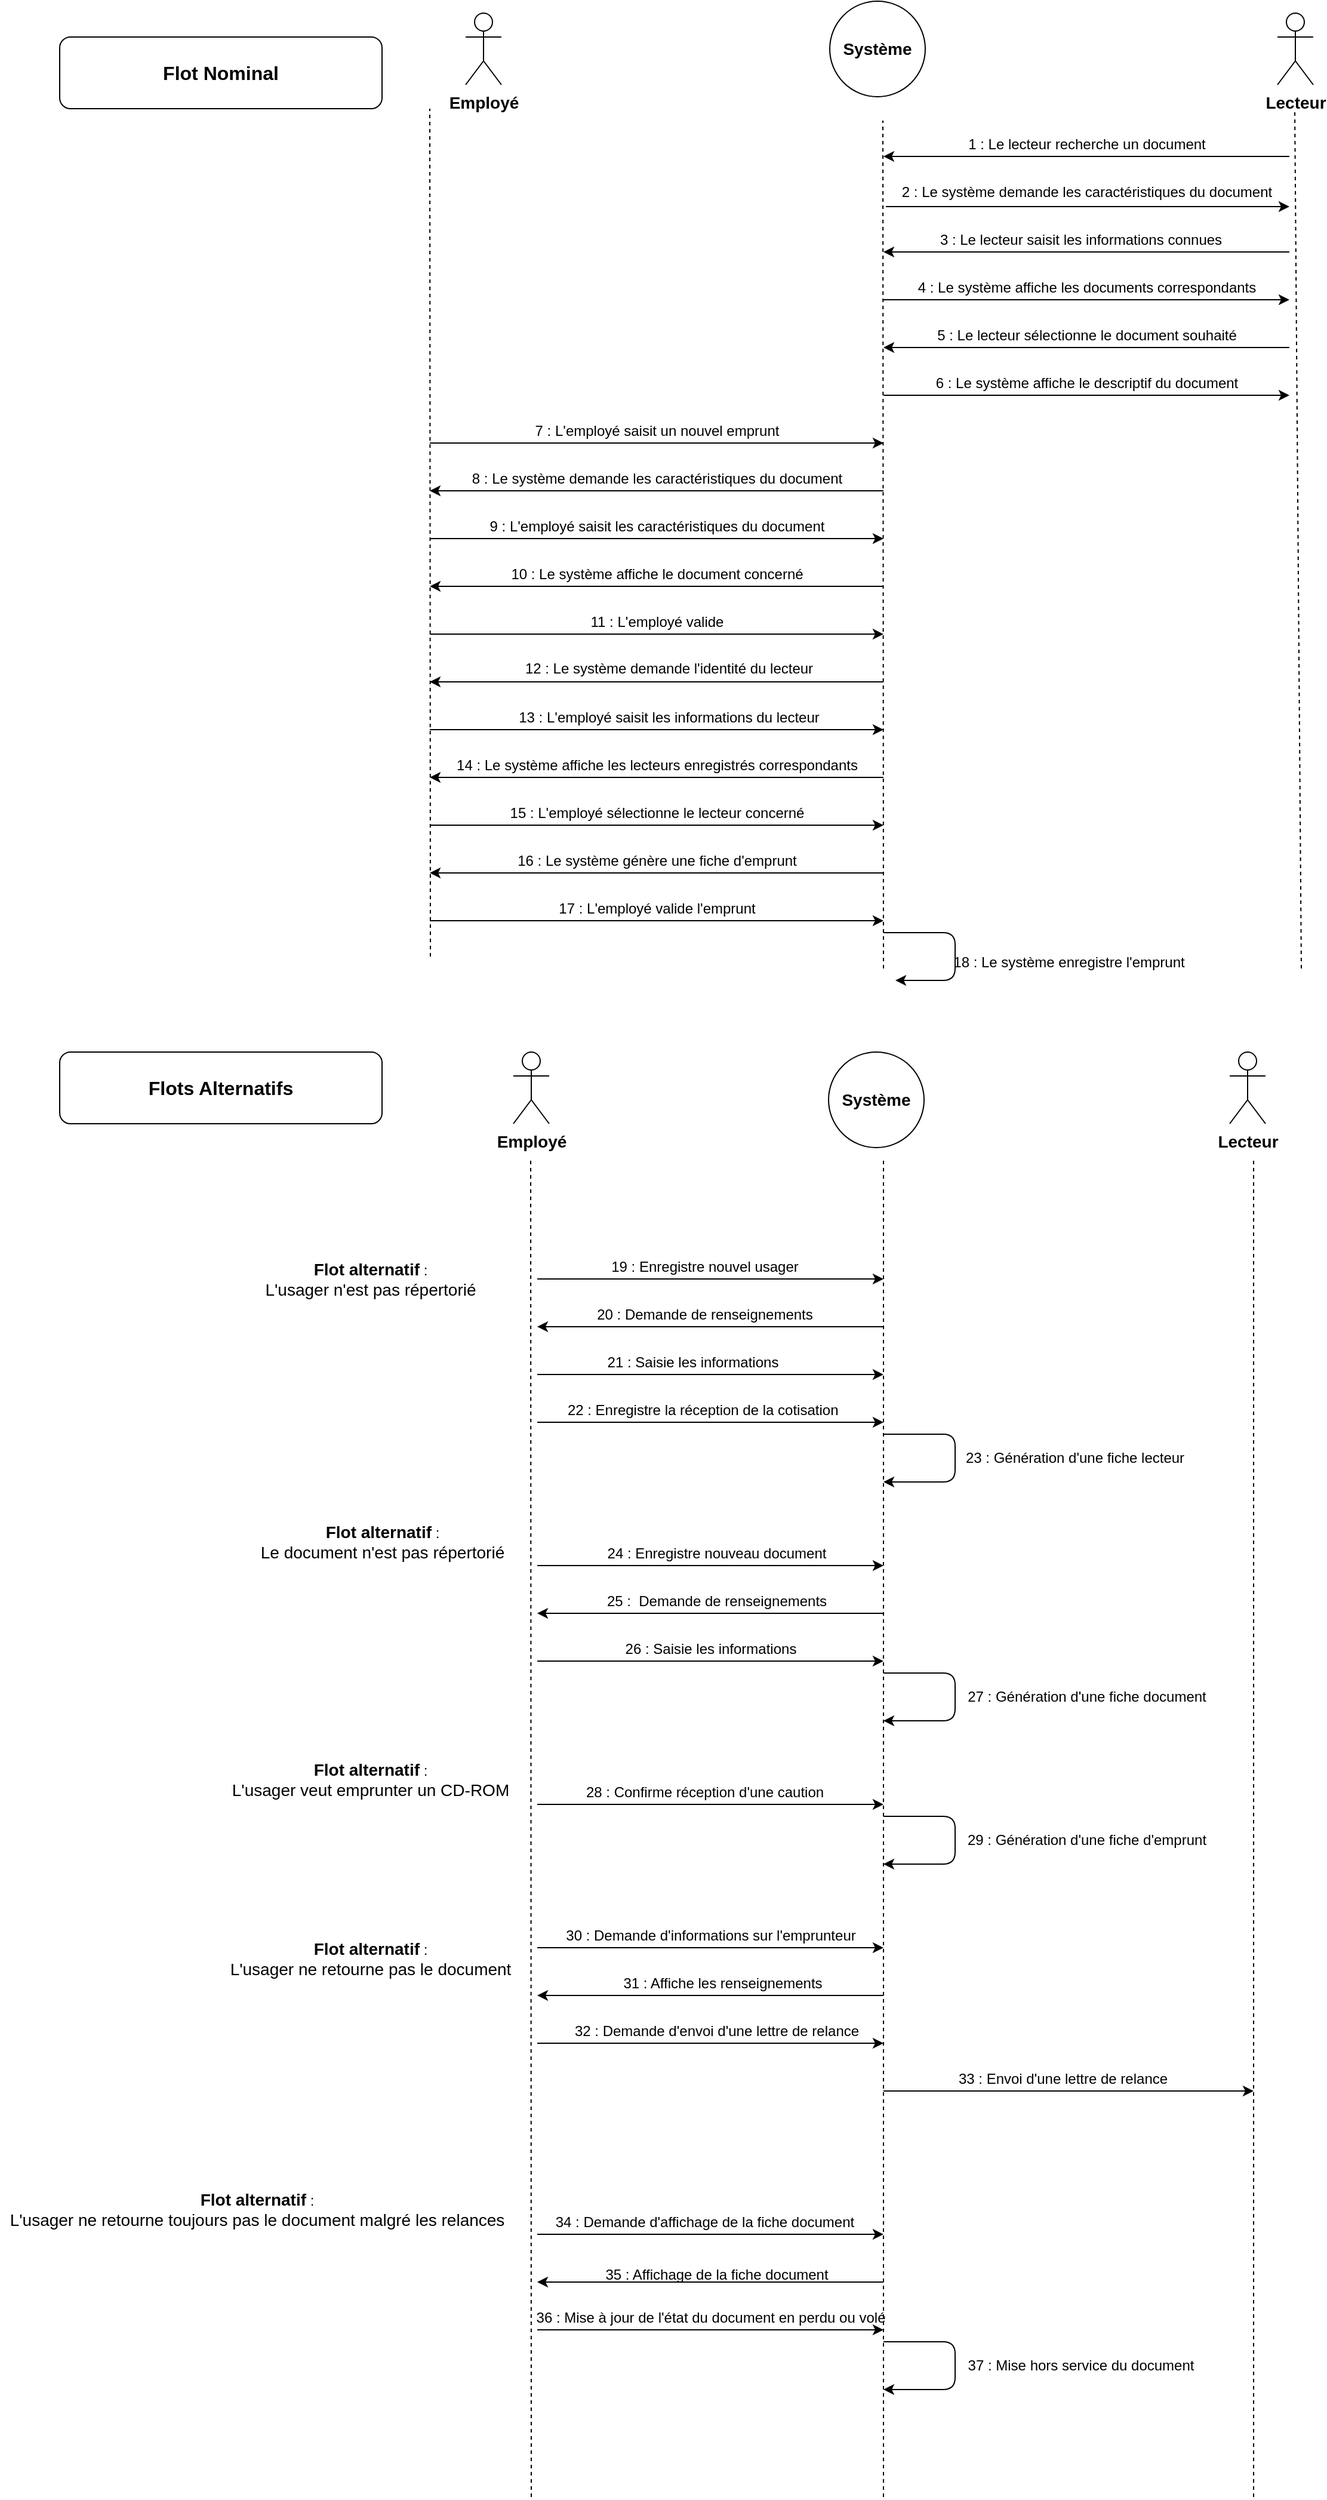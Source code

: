 <mxfile version="13.6.2" type="device"><diagram id="HIXbMMLBxoH1zSvJh3y3" name="Page-1"><mxGraphModel dx="2012" dy="685" grid="1" gridSize="10" guides="1" tooltips="1" connect="1" arrows="1" fold="1" page="1" pageScale="1" pageWidth="827" pageHeight="1169" math="0" shadow="0"><root><mxCell id="0"/><mxCell id="1" parent="0"/><mxCell id="MbnFXCtyj7MtMAaC2h0o-1" value="" style="endArrow=none;dashed=1;html=1;" parent="1" edge="1"><mxGeometry width="50" height="50" relative="1" as="geometry"><mxPoint x="40.5" y="830" as="sourcePoint"/><mxPoint x="40" y="120" as="targetPoint"/></mxGeometry></mxCell><mxCell id="MbnFXCtyj7MtMAaC2h0o-2" value="" style="endArrow=none;dashed=1;html=1;" parent="1" edge="1"><mxGeometry width="50" height="50" relative="1" as="geometry"><mxPoint x="420" y="840" as="sourcePoint"/><mxPoint x="419.5" y="130" as="targetPoint"/></mxGeometry></mxCell><mxCell id="MbnFXCtyj7MtMAaC2h0o-3" value="&lt;font style=&quot;font-size: 14px&quot;&gt;&lt;b&gt;Employé&lt;/b&gt;&lt;/font&gt;" style="shape=umlActor;verticalLabelPosition=bottom;verticalAlign=top;html=1;outlineConnect=0;" parent="1" vertex="1"><mxGeometry x="70" y="40" width="30" height="60" as="geometry"/></mxCell><mxCell id="MbnFXCtyj7MtMAaC2h0o-7" value="" style="endArrow=none;dashed=1;html=1;" parent="1" edge="1"><mxGeometry width="50" height="50" relative="1" as="geometry"><mxPoint x="770" y="840" as="sourcePoint"/><mxPoint x="764.5" y="120" as="targetPoint"/></mxGeometry></mxCell><mxCell id="MbnFXCtyj7MtMAaC2h0o-8" value="&lt;font style=&quot;font-size: 14px&quot;&gt;&lt;b&gt;Lecteur&lt;/b&gt;&lt;/font&gt;" style="shape=umlActor;verticalLabelPosition=bottom;verticalAlign=top;html=1;outlineConnect=0;" parent="1" vertex="1"><mxGeometry x="750" y="40" width="30" height="60" as="geometry"/></mxCell><mxCell id="MbnFXCtyj7MtMAaC2h0o-15" value="" style="endArrow=classic;html=1;" parent="1" edge="1"><mxGeometry width="50" height="50" relative="1" as="geometry"><mxPoint x="760" y="160" as="sourcePoint"/><mxPoint x="420" y="160" as="targetPoint"/></mxGeometry></mxCell><mxCell id="MbnFXCtyj7MtMAaC2h0o-16" value="&lt;font style=&quot;font-size: 12px&quot;&gt;1 : Le lecteur recherche un document&lt;/font&gt;" style="text;html=1;align=center;verticalAlign=middle;resizable=0;points=[];autosize=1;" parent="1" vertex="1"><mxGeometry x="485" y="140" width="210" height="20" as="geometry"/></mxCell><mxCell id="MbnFXCtyj7MtMAaC2h0o-17" value="" style="endArrow=classic;html=1;" parent="1" edge="1" source="MbnFXCtyj7MtMAaC2h0o-18"><mxGeometry width="50" height="50" relative="1" as="geometry"><mxPoint x="420" y="200" as="sourcePoint"/><mxPoint x="720" y="200" as="targetPoint"/></mxGeometry></mxCell><mxCell id="MbnFXCtyj7MtMAaC2h0o-19" value="" style="endArrow=classic;html=1;" parent="1" edge="1"><mxGeometry width="50" height="50" relative="1" as="geometry"><mxPoint x="760" y="240" as="sourcePoint"/><mxPoint x="420" y="240" as="targetPoint"/></mxGeometry></mxCell><mxCell id="MbnFXCtyj7MtMAaC2h0o-20" value="3 : Le lecteur saisit les informations connues" style="text;html=1;align=center;verticalAlign=middle;resizable=0;points=[];autosize=1;" parent="1" vertex="1"><mxGeometry x="460" y="220" width="250" height="20" as="geometry"/></mxCell><mxCell id="MbnFXCtyj7MtMAaC2h0o-21" value="" style="endArrow=classic;html=1;" parent="1" edge="1"><mxGeometry width="50" height="50" relative="1" as="geometry"><mxPoint x="420" y="280" as="sourcePoint"/><mxPoint x="760" y="280" as="targetPoint"/></mxGeometry></mxCell><mxCell id="MbnFXCtyj7MtMAaC2h0o-22" value="4 : Le système affiche les documents correspondants" style="text;html=1;align=center;verticalAlign=middle;resizable=0;points=[];autosize=1;" parent="1" vertex="1"><mxGeometry x="440" y="260" width="300" height="20" as="geometry"/></mxCell><mxCell id="MbnFXCtyj7MtMAaC2h0o-23" value="" style="endArrow=classic;html=1;" parent="1" edge="1"><mxGeometry width="50" height="50" relative="1" as="geometry"><mxPoint x="760" y="320" as="sourcePoint"/><mxPoint x="420" y="320" as="targetPoint"/></mxGeometry></mxCell><mxCell id="MbnFXCtyj7MtMAaC2h0o-24" value="5 : Le lecteur sélectionne le document souhaité" style="text;html=1;align=center;verticalAlign=middle;resizable=0;points=[];autosize=1;" parent="1" vertex="1"><mxGeometry x="455" y="300" width="270" height="20" as="geometry"/></mxCell><mxCell id="MbnFXCtyj7MtMAaC2h0o-26" value="" style="endArrow=classic;html=1;" parent="1" edge="1"><mxGeometry width="50" height="50" relative="1" as="geometry"><mxPoint x="420" y="360" as="sourcePoint"/><mxPoint x="760" y="360" as="targetPoint"/></mxGeometry></mxCell><mxCell id="MbnFXCtyj7MtMAaC2h0o-27" value="6 : Le système affiche le descriptif du document" style="text;html=1;align=center;verticalAlign=middle;resizable=0;points=[];autosize=1;" parent="1" vertex="1"><mxGeometry x="455" y="340" width="270" height="20" as="geometry"/></mxCell><mxCell id="MbnFXCtyj7MtMAaC2h0o-28" value="" style="endArrow=classic;html=1;" parent="1" edge="1"><mxGeometry width="50" height="50" relative="1" as="geometry"><mxPoint x="40" y="400" as="sourcePoint"/><mxPoint x="420" y="400" as="targetPoint"/></mxGeometry></mxCell><mxCell id="MbnFXCtyj7MtMAaC2h0o-30" value="7 : L'employé saisit un nouvel emprunt" style="text;html=1;align=center;verticalAlign=middle;resizable=0;points=[];autosize=1;" parent="1" vertex="1"><mxGeometry x="120" y="380" width="220" height="20" as="geometry"/></mxCell><mxCell id="MbnFXCtyj7MtMAaC2h0o-31" value="" style="endArrow=classic;html=1;" parent="1" edge="1"><mxGeometry width="50" height="50" relative="1" as="geometry"><mxPoint x="420" y="440" as="sourcePoint"/><mxPoint x="40" y="440" as="targetPoint"/></mxGeometry></mxCell><mxCell id="MbnFXCtyj7MtMAaC2h0o-32" value="8 : Le système demande les caractéristiques du document" style="text;html=1;align=center;verticalAlign=middle;resizable=0;points=[];autosize=1;" parent="1" vertex="1"><mxGeometry x="65" y="420" width="330" height="20" as="geometry"/></mxCell><mxCell id="MbnFXCtyj7MtMAaC2h0o-33" value="" style="endArrow=classic;html=1;" parent="1" edge="1"><mxGeometry width="50" height="50" relative="1" as="geometry"><mxPoint x="40" y="480" as="sourcePoint"/><mxPoint x="420" y="480" as="targetPoint"/></mxGeometry></mxCell><mxCell id="MbnFXCtyj7MtMAaC2h0o-34" value="9 : L'employé saisit les caractéristiques du document" style="text;html=1;align=center;verticalAlign=middle;resizable=0;points=[];autosize=1;" parent="1" vertex="1"><mxGeometry x="80" y="460" width="300" height="20" as="geometry"/></mxCell><mxCell id="MbnFXCtyj7MtMAaC2h0o-35" value="" style="endArrow=classic;html=1;" parent="1" edge="1"><mxGeometry width="50" height="50" relative="1" as="geometry"><mxPoint x="420" y="520" as="sourcePoint"/><mxPoint x="40" y="520" as="targetPoint"/></mxGeometry></mxCell><mxCell id="MbnFXCtyj7MtMAaC2h0o-36" value="10 : Le système affiche le document concerné" style="text;html=1;align=center;verticalAlign=middle;resizable=0;points=[];autosize=1;" parent="1" vertex="1"><mxGeometry x="100" y="500" width="260" height="20" as="geometry"/></mxCell><mxCell id="MbnFXCtyj7MtMAaC2h0o-38" value="" style="endArrow=classic;html=1;" parent="1" edge="1"><mxGeometry width="50" height="50" relative="1" as="geometry"><mxPoint x="40" y="560" as="sourcePoint"/><mxPoint x="420" y="560" as="targetPoint"/></mxGeometry></mxCell><mxCell id="MbnFXCtyj7MtMAaC2h0o-39" value="11 : L'employé valide" style="text;html=1;align=center;verticalAlign=middle;resizable=0;points=[];autosize=1;" parent="1" vertex="1"><mxGeometry x="165" y="540" width="130" height="20" as="geometry"/></mxCell><mxCell id="MbnFXCtyj7MtMAaC2h0o-40" value="" style="endArrow=classic;html=1;" parent="1" edge="1"><mxGeometry width="50" height="50" relative="1" as="geometry"><mxPoint x="420" y="600" as="sourcePoint"/><mxPoint x="40" y="600" as="targetPoint"/></mxGeometry></mxCell><mxCell id="MbnFXCtyj7MtMAaC2h0o-41" value="12 : Le système demande l'identité du lecteur" style="text;html=1;align=center;verticalAlign=middle;resizable=0;points=[];autosize=1;" parent="1" vertex="1"><mxGeometry x="110" y="579" width="260" height="20" as="geometry"/></mxCell><mxCell id="MbnFXCtyj7MtMAaC2h0o-42" value="" style="endArrow=classic;html=1;" parent="1" edge="1"><mxGeometry width="50" height="50" relative="1" as="geometry"><mxPoint x="40" y="640" as="sourcePoint"/><mxPoint x="420" y="640" as="targetPoint"/></mxGeometry></mxCell><mxCell id="MbnFXCtyj7MtMAaC2h0o-43" value="13 : L'employé saisit les informations du lecteur" style="text;html=1;align=center;verticalAlign=middle;resizable=0;points=[];autosize=1;" parent="1" vertex="1"><mxGeometry x="105" y="620" width="270" height="20" as="geometry"/></mxCell><mxCell id="MbnFXCtyj7MtMAaC2h0o-44" value="" style="endArrow=classic;html=1;" parent="1" edge="1"><mxGeometry width="50" height="50" relative="1" as="geometry"><mxPoint x="420" y="680" as="sourcePoint"/><mxPoint x="40" y="680" as="targetPoint"/></mxGeometry></mxCell><mxCell id="MbnFXCtyj7MtMAaC2h0o-45" value="14 : Le système affiche les lecteurs enregistrés correspondants" style="text;html=1;align=center;verticalAlign=middle;resizable=0;points=[];autosize=1;" parent="1" vertex="1"><mxGeometry x="55" y="660" width="350" height="20" as="geometry"/></mxCell><mxCell id="MbnFXCtyj7MtMAaC2h0o-46" value="" style="endArrow=classic;html=1;" parent="1" edge="1"><mxGeometry width="50" height="50" relative="1" as="geometry"><mxPoint x="40" y="720" as="sourcePoint"/><mxPoint x="420" y="720" as="targetPoint"/></mxGeometry></mxCell><mxCell id="MbnFXCtyj7MtMAaC2h0o-49" value="15 : L'employé sélectionne le lecteur concerné" style="text;html=1;align=center;verticalAlign=middle;resizable=0;points=[];autosize=1;" parent="1" vertex="1"><mxGeometry x="100" y="700" width="260" height="20" as="geometry"/></mxCell><mxCell id="MbnFXCtyj7MtMAaC2h0o-50" value="" style="endArrow=classic;html=1;" parent="1" edge="1"><mxGeometry width="50" height="50" relative="1" as="geometry"><mxPoint x="420" y="760" as="sourcePoint"/><mxPoint x="40" y="760" as="targetPoint"/></mxGeometry></mxCell><mxCell id="MbnFXCtyj7MtMAaC2h0o-51" value="16 : Le système génère une fiche d'emprunt" style="text;html=1;align=center;verticalAlign=middle;resizable=0;points=[];autosize=1;" parent="1" vertex="1"><mxGeometry x="105" y="740" width="250" height="20" as="geometry"/></mxCell><mxCell id="MbnFXCtyj7MtMAaC2h0o-52" value="" style="endArrow=classic;html=1;" parent="1" edge="1"><mxGeometry width="50" height="50" relative="1" as="geometry"><mxPoint x="420" y="810" as="sourcePoint"/><mxPoint x="430" y="850" as="targetPoint"/><Array as="points"><mxPoint x="480" y="810"/><mxPoint x="480" y="850"/></Array></mxGeometry></mxCell><mxCell id="MbnFXCtyj7MtMAaC2h0o-53" value="18 : Le système enregistre l'emprunt&lt;br&gt;" style="text;html=1;align=center;verticalAlign=middle;resizable=0;points=[];autosize=1;" parent="1" vertex="1"><mxGeometry x="470" y="825" width="210" height="20" as="geometry"/></mxCell><mxCell id="MbnFXCtyj7MtMAaC2h0o-54" value="&lt;font style=&quot;font-size: 16px&quot;&gt;&lt;b&gt;Flot Nominal&lt;/b&gt;&lt;/font&gt;" style="rounded=1;whiteSpace=wrap;html=1;" parent="1" vertex="1"><mxGeometry x="-270" y="60" width="270" height="60" as="geometry"/></mxCell><mxCell id="MbnFXCtyj7MtMAaC2h0o-56" value="" style="endArrow=classic;html=1;" parent="1" edge="1"><mxGeometry width="50" height="50" relative="1" as="geometry"><mxPoint x="40" y="800" as="sourcePoint"/><mxPoint x="420" y="800" as="targetPoint"/></mxGeometry></mxCell><mxCell id="MbnFXCtyj7MtMAaC2h0o-57" value="17 : L'employé valide l'emprunt" style="text;html=1;align=center;verticalAlign=middle;resizable=0;points=[];autosize=1;" parent="1" vertex="1"><mxGeometry x="140" y="780" width="180" height="20" as="geometry"/></mxCell><mxCell id="MbnFXCtyj7MtMAaC2h0o-58" value="&lt;font style=&quot;font-size: 14px&quot;&gt;&lt;b&gt;Flot alternatif&lt;/b&gt;&lt;/font&gt; :&lt;br&gt;&lt;font style=&quot;font-size: 14px&quot;&gt;L'usager n'est pas répertorié&lt;/font&gt;" style="text;html=1;align=center;verticalAlign=middle;resizable=0;points=[];autosize=1;" parent="1" vertex="1"><mxGeometry x="-105" y="1080" width="190" height="40" as="geometry"/></mxCell><mxCell id="MbnFXCtyj7MtMAaC2h0o-59" value="" style="endArrow=classic;html=1;" parent="1" edge="1"><mxGeometry width="50" height="50" relative="1" as="geometry"><mxPoint x="130" y="1100" as="sourcePoint"/><mxPoint x="420" y="1100" as="targetPoint"/></mxGeometry></mxCell><mxCell id="MbnFXCtyj7MtMAaC2h0o-60" value="19 : Enregistre nouvel usager" style="text;html=1;align=center;verticalAlign=middle;resizable=0;points=[];autosize=1;" parent="1" vertex="1"><mxGeometry x="185" y="1080" width="170" height="20" as="geometry"/></mxCell><mxCell id="MbnFXCtyj7MtMAaC2h0o-61" value="" style="endArrow=classic;html=1;" parent="1" edge="1"><mxGeometry width="50" height="50" relative="1" as="geometry"><mxPoint x="420" y="1140" as="sourcePoint"/><mxPoint x="130" y="1140" as="targetPoint"/></mxGeometry></mxCell><mxCell id="MbnFXCtyj7MtMAaC2h0o-62" value="20 : Demande de renseignements" style="text;html=1;align=center;verticalAlign=middle;resizable=0;points=[];autosize=1;" parent="1" vertex="1"><mxGeometry x="170" y="1120" width="200" height="20" as="geometry"/></mxCell><mxCell id="MbnFXCtyj7MtMAaC2h0o-63" value="" style="endArrow=classic;html=1;" parent="1" edge="1"><mxGeometry width="50" height="50" relative="1" as="geometry"><mxPoint x="130" y="1180" as="sourcePoint"/><mxPoint x="420" y="1180" as="targetPoint"/></mxGeometry></mxCell><mxCell id="MbnFXCtyj7MtMAaC2h0o-64" value="21 : Saisie les informations" style="text;html=1;align=center;verticalAlign=middle;resizable=0;points=[];autosize=1;" parent="1" vertex="1"><mxGeometry x="180" y="1160" width="160" height="20" as="geometry"/></mxCell><mxCell id="MbnFXCtyj7MtMAaC2h0o-65" value="" style="endArrow=classic;html=1;" parent="1" edge="1"><mxGeometry width="50" height="50" relative="1" as="geometry"><mxPoint x="420" y="1230" as="sourcePoint"/><mxPoint x="420" y="1270" as="targetPoint"/><Array as="points"><mxPoint x="480" y="1230"/><mxPoint x="480" y="1270"/></Array></mxGeometry></mxCell><mxCell id="MbnFXCtyj7MtMAaC2h0o-66" value="23 : Génération d'une fiche lecteur" style="text;html=1;align=center;verticalAlign=middle;resizable=0;points=[];autosize=1;" parent="1" vertex="1"><mxGeometry x="480" y="1240" width="200" height="20" as="geometry"/></mxCell><mxCell id="MbnFXCtyj7MtMAaC2h0o-67" value="" style="endArrow=classic;html=1;" parent="1" edge="1"><mxGeometry width="50" height="50" relative="1" as="geometry"><mxPoint x="130" y="1220" as="sourcePoint"/><mxPoint x="420" y="1220" as="targetPoint"/></mxGeometry></mxCell><mxCell id="MbnFXCtyj7MtMAaC2h0o-68" value="22 : Enregistre la réception de la cotisation&amp;nbsp;" style="text;html=1;align=center;verticalAlign=middle;resizable=0;points=[];autosize=1;" parent="1" vertex="1"><mxGeometry x="145" y="1200" width="250" height="20" as="geometry"/></mxCell><mxCell id="MbnFXCtyj7MtMAaC2h0o-70" value="&lt;font style=&quot;font-size: 14px&quot;&gt;&lt;b&gt;Flot alternatif&lt;/b&gt;&lt;/font&gt; :&lt;br&gt;&lt;font style=&quot;font-size: 14px&quot;&gt;Le document n'est pas répertorié&lt;/font&gt;" style="text;html=1;align=center;verticalAlign=middle;resizable=0;points=[];autosize=1;" parent="1" vertex="1"><mxGeometry x="-110" y="1300" width="220" height="40" as="geometry"/></mxCell><mxCell id="MbnFXCtyj7MtMAaC2h0o-71" value="" style="endArrow=classic;html=1;" parent="1" edge="1"><mxGeometry width="50" height="50" relative="1" as="geometry"><mxPoint x="130" y="1340" as="sourcePoint"/><mxPoint x="420" y="1340" as="targetPoint"/></mxGeometry></mxCell><mxCell id="MbnFXCtyj7MtMAaC2h0o-72" value="24 : Enregistre nouveau document" style="text;html=1;align=center;verticalAlign=middle;resizable=0;points=[];autosize=1;" parent="1" vertex="1"><mxGeometry x="180" y="1320" width="200" height="20" as="geometry"/></mxCell><mxCell id="MbnFXCtyj7MtMAaC2h0o-73" value="" style="endArrow=classic;html=1;" parent="1" edge="1"><mxGeometry width="50" height="50" relative="1" as="geometry"><mxPoint x="420" y="1380" as="sourcePoint"/><mxPoint x="130" y="1380" as="targetPoint"/></mxGeometry></mxCell><mxCell id="MbnFXCtyj7MtMAaC2h0o-74" value="25 :&amp;nbsp; Demande de renseignements" style="text;html=1;align=center;verticalAlign=middle;resizable=0;points=[];autosize=1;" parent="1" vertex="1"><mxGeometry x="180" y="1360" width="200" height="20" as="geometry"/></mxCell><mxCell id="MbnFXCtyj7MtMAaC2h0o-75" value="" style="endArrow=classic;html=1;" parent="1" edge="1"><mxGeometry width="50" height="50" relative="1" as="geometry"><mxPoint x="130" y="1420" as="sourcePoint"/><mxPoint x="420" y="1420" as="targetPoint"/></mxGeometry></mxCell><mxCell id="MbnFXCtyj7MtMAaC2h0o-76" value="26 : Saisie les informations" style="text;html=1;align=center;verticalAlign=middle;resizable=0;points=[];autosize=1;" parent="1" vertex="1"><mxGeometry x="195" y="1400" width="160" height="20" as="geometry"/></mxCell><mxCell id="MbnFXCtyj7MtMAaC2h0o-77" value="" style="endArrow=classic;html=1;" parent="1" edge="1"><mxGeometry width="50" height="50" relative="1" as="geometry"><mxPoint x="420" y="1430" as="sourcePoint"/><mxPoint x="420" y="1470" as="targetPoint"/><Array as="points"><mxPoint x="480" y="1430"/><mxPoint x="480" y="1470"/></Array></mxGeometry></mxCell><mxCell id="MbnFXCtyj7MtMAaC2h0o-78" value="27 : Génération d'une fiche document" style="text;html=1;align=center;verticalAlign=middle;resizable=0;points=[];autosize=1;" parent="1" vertex="1"><mxGeometry x="480" y="1440" width="220" height="20" as="geometry"/></mxCell><mxCell id="MbnFXCtyj7MtMAaC2h0o-79" value="&lt;font style=&quot;font-size: 14px&quot;&gt;&lt;b&gt;Flot alternatif&lt;/b&gt;&lt;/font&gt; :&lt;br&gt;&lt;font style=&quot;font-size: 14px&quot;&gt;L'usager veut emprunter un CD-ROM&lt;/font&gt;" style="text;html=1;align=center;verticalAlign=middle;resizable=0;points=[];autosize=1;" parent="1" vertex="1"><mxGeometry x="-135" y="1499" width="250" height="40" as="geometry"/></mxCell><mxCell id="MbnFXCtyj7MtMAaC2h0o-80" value="" style="endArrow=classic;html=1;" parent="1" edge="1"><mxGeometry width="50" height="50" relative="1" as="geometry"><mxPoint x="130" y="1540" as="sourcePoint"/><mxPoint x="420" y="1540" as="targetPoint"/></mxGeometry></mxCell><mxCell id="MbnFXCtyj7MtMAaC2h0o-81" value="28 : Confirme réception d'une caution" style="text;html=1;align=center;verticalAlign=middle;resizable=0;points=[];autosize=1;" parent="1" vertex="1"><mxGeometry x="165" y="1520" width="210" height="20" as="geometry"/></mxCell><mxCell id="MbnFXCtyj7MtMAaC2h0o-82" value="" style="endArrow=classic;html=1;" parent="1" edge="1"><mxGeometry width="50" height="50" relative="1" as="geometry"><mxPoint x="420" y="1550" as="sourcePoint"/><mxPoint x="420" y="1590" as="targetPoint"/><Array as="points"><mxPoint x="480" y="1550"/><mxPoint x="480" y="1590"/></Array></mxGeometry></mxCell><mxCell id="MbnFXCtyj7MtMAaC2h0o-83" value="29 : Génération d'une fiche d'emprunt" style="text;html=1;align=center;verticalAlign=middle;resizable=0;points=[];autosize=1;" parent="1" vertex="1"><mxGeometry x="480" y="1560" width="220" height="20" as="geometry"/></mxCell><mxCell id="MbnFXCtyj7MtMAaC2h0o-84" value="&lt;font style=&quot;font-size: 14px&quot;&gt;&lt;b&gt;Flot alternatif&lt;/b&gt;&lt;/font&gt; :&lt;br&gt;&lt;font style=&quot;font-size: 14px&quot;&gt;L'usager ne retourne pas le document&lt;/font&gt;" style="text;html=1;align=center;verticalAlign=middle;resizable=0;points=[];autosize=1;" parent="1" vertex="1"><mxGeometry x="-135" y="1649" width="250" height="40" as="geometry"/></mxCell><mxCell id="MbnFXCtyj7MtMAaC2h0o-85" value="" style="endArrow=classic;html=1;" parent="1" edge="1"><mxGeometry width="50" height="50" relative="1" as="geometry"><mxPoint x="130" y="1660" as="sourcePoint"/><mxPoint x="420" y="1660" as="targetPoint"/></mxGeometry></mxCell><mxCell id="MbnFXCtyj7MtMAaC2h0o-86" value="30 : Demande d'informations sur l'emprunteur" style="text;html=1;align=center;verticalAlign=middle;resizable=0;points=[];autosize=1;" parent="1" vertex="1"><mxGeometry x="145" y="1640" width="260" height="20" as="geometry"/></mxCell><mxCell id="MbnFXCtyj7MtMAaC2h0o-87" value="" style="endArrow=classic;html=1;" parent="1" edge="1"><mxGeometry width="50" height="50" relative="1" as="geometry"><mxPoint x="420" y="1700" as="sourcePoint"/><mxPoint x="130" y="1700" as="targetPoint"/></mxGeometry></mxCell><mxCell id="MbnFXCtyj7MtMAaC2h0o-88" value="31 : Affiche les renseignements" style="text;html=1;align=center;verticalAlign=middle;resizable=0;points=[];autosize=1;" parent="1" vertex="1"><mxGeometry x="195" y="1680" width="180" height="20" as="geometry"/></mxCell><mxCell id="MbnFXCtyj7MtMAaC2h0o-89" value="" style="endArrow=classic;html=1;" parent="1" edge="1"><mxGeometry width="50" height="50" relative="1" as="geometry"><mxPoint x="130" y="1740" as="sourcePoint"/><mxPoint x="420" y="1740" as="targetPoint"/></mxGeometry></mxCell><mxCell id="MbnFXCtyj7MtMAaC2h0o-90" value="32 : Demande d'envoi d'une lettre de relance" style="text;html=1;align=center;verticalAlign=middle;resizable=0;points=[];autosize=1;" parent="1" vertex="1"><mxGeometry x="155" y="1720" width="250" height="20" as="geometry"/></mxCell><mxCell id="MbnFXCtyj7MtMAaC2h0o-91" value="" style="endArrow=classic;html=1;" parent="1" edge="1"><mxGeometry width="50" height="50" relative="1" as="geometry"><mxPoint x="420" y="1780" as="sourcePoint"/><mxPoint x="730" y="1780" as="targetPoint"/></mxGeometry></mxCell><mxCell id="MbnFXCtyj7MtMAaC2h0o-92" value="33 : Envoi d'une lettre de relance" style="text;html=1;align=center;verticalAlign=middle;resizable=0;points=[];autosize=1;" parent="1" vertex="1"><mxGeometry x="475" y="1760" width="190" height="20" as="geometry"/></mxCell><mxCell id="MbnFXCtyj7MtMAaC2h0o-93" value="&lt;font style=&quot;font-size: 14px&quot;&gt;&lt;b&gt;Flot alternatif&lt;/b&gt;&lt;/font&gt; :&lt;br&gt;&lt;font style=&quot;font-size: 14px&quot;&gt;L'usager ne retourne toujours pas le document malgré les relances&lt;/font&gt;" style="text;html=1;align=center;verticalAlign=middle;resizable=0;points=[];autosize=1;" parent="1" vertex="1"><mxGeometry x="-320" y="1859" width="430" height="40" as="geometry"/></mxCell><mxCell id="MbnFXCtyj7MtMAaC2h0o-95" value="" style="endArrow=classic;html=1;" parent="1" edge="1"><mxGeometry width="50" height="50" relative="1" as="geometry"><mxPoint x="130" y="1900" as="sourcePoint"/><mxPoint x="420" y="1900" as="targetPoint"/></mxGeometry></mxCell><mxCell id="MbnFXCtyj7MtMAaC2h0o-96" value="34 : Demande d'affichage de la fiche document" style="text;html=1;align=center;verticalAlign=middle;resizable=0;points=[];autosize=1;" parent="1" vertex="1"><mxGeometry x="135" y="1880" width="270" height="20" as="geometry"/></mxCell><mxCell id="MbnFXCtyj7MtMAaC2h0o-97" value="" style="endArrow=classic;html=1;" parent="1" edge="1"><mxGeometry width="50" height="50" relative="1" as="geometry"><mxPoint x="420" y="1940" as="sourcePoint"/><mxPoint x="130" y="1940" as="targetPoint"/></mxGeometry></mxCell><mxCell id="MbnFXCtyj7MtMAaC2h0o-98" value="35 : Affichage de la fiche document" style="text;html=1;align=center;verticalAlign=middle;resizable=0;points=[];autosize=1;" parent="1" vertex="1"><mxGeometry x="180" y="1924" width="200" height="20" as="geometry"/></mxCell><mxCell id="MbnFXCtyj7MtMAaC2h0o-99" value="" style="endArrow=classic;html=1;" parent="1" edge="1"><mxGeometry width="50" height="50" relative="1" as="geometry"><mxPoint x="130" y="1980" as="sourcePoint"/><mxPoint x="420" y="1980" as="targetPoint"/></mxGeometry></mxCell><mxCell id="MbnFXCtyj7MtMAaC2h0o-100" value="36 : Mise à jour de l'état du document en perdu ou volé" style="text;html=1;align=center;verticalAlign=middle;resizable=0;points=[];autosize=1;" parent="1" vertex="1"><mxGeometry x="120" y="1960" width="310" height="20" as="geometry"/></mxCell><mxCell id="MbnFXCtyj7MtMAaC2h0o-101" value="" style="endArrow=classic;html=1;" parent="1" edge="1"><mxGeometry width="50" height="50" relative="1" as="geometry"><mxPoint x="420" y="1990" as="sourcePoint"/><mxPoint x="420" y="2030" as="targetPoint"/><Array as="points"><mxPoint x="480" y="1990"/><mxPoint x="480" y="2030"/></Array></mxGeometry></mxCell><mxCell id="MbnFXCtyj7MtMAaC2h0o-102" value="37 : Mise hors service du document" style="text;html=1;align=center;verticalAlign=middle;resizable=0;points=[];autosize=1;" parent="1" vertex="1"><mxGeometry x="485" y="2000" width="200" height="20" as="geometry"/></mxCell><mxCell id="txSfdC1xdyKQg3Bwle4t-2" value="&lt;b&gt;&lt;font style=&quot;font-size: 14px&quot;&gt;Système&lt;/font&gt;&lt;/b&gt;" style="ellipse;whiteSpace=wrap;html=1;aspect=fixed;" vertex="1" parent="1"><mxGeometry x="375" y="30" width="80" height="80" as="geometry"/></mxCell><mxCell id="txSfdC1xdyKQg3Bwle4t-3" value="&lt;font style=&quot;font-size: 14px&quot;&gt;&lt;b&gt;Employé&lt;/b&gt;&lt;/font&gt;" style="shape=umlActor;verticalLabelPosition=bottom;verticalAlign=top;html=1;outlineConnect=0;" vertex="1" parent="1"><mxGeometry x="110" y="910" width="30" height="60" as="geometry"/></mxCell><mxCell id="txSfdC1xdyKQg3Bwle4t-5" value="&lt;b&gt;&lt;font style=&quot;font-size: 14px&quot;&gt;Système&lt;/font&gt;&lt;/b&gt;" style="ellipse;whiteSpace=wrap;html=1;aspect=fixed;" vertex="1" parent="1"><mxGeometry x="374" y="910" width="80" height="80" as="geometry"/></mxCell><mxCell id="txSfdC1xdyKQg3Bwle4t-6" value="&lt;font style=&quot;font-size: 14px&quot;&gt;&lt;b&gt;Lecteur&lt;/b&gt;&lt;/font&gt;" style="shape=umlActor;verticalLabelPosition=bottom;verticalAlign=top;html=1;outlineConnect=0;" vertex="1" parent="1"><mxGeometry x="710" y="910" width="30" height="60" as="geometry"/></mxCell><mxCell id="txSfdC1xdyKQg3Bwle4t-8" value="" style="endArrow=none;dashed=1;html=1;" edge="1" parent="1"><mxGeometry width="50" height="50" relative="1" as="geometry"><mxPoint x="125" y="2120" as="sourcePoint"/><mxPoint x="124.5" y="1000" as="targetPoint"/></mxGeometry></mxCell><mxCell id="txSfdC1xdyKQg3Bwle4t-9" value="" style="endArrow=none;dashed=1;html=1;" edge="1" parent="1"><mxGeometry width="50" height="50" relative="1" as="geometry"><mxPoint x="420" y="2120" as="sourcePoint"/><mxPoint x="420" y="1000" as="targetPoint"/></mxGeometry></mxCell><mxCell id="txSfdC1xdyKQg3Bwle4t-10" value="" style="endArrow=none;dashed=1;html=1;" edge="1" parent="1"><mxGeometry width="50" height="50" relative="1" as="geometry"><mxPoint x="730" y="2120" as="sourcePoint"/><mxPoint x="730" y="1000" as="targetPoint"/></mxGeometry></mxCell><mxCell id="txSfdC1xdyKQg3Bwle4t-11" value="&lt;font style=&quot;font-size: 16px&quot;&gt;&lt;b&gt;Flots Alternatifs&lt;/b&gt;&lt;/font&gt;" style="rounded=1;whiteSpace=wrap;html=1;" vertex="1" parent="1"><mxGeometry x="-270" y="910" width="270" height="60" as="geometry"/></mxCell><mxCell id="MbnFXCtyj7MtMAaC2h0o-18" value="2 : Le système demande les caractéristiques du document" style="text;html=1;align=center;verticalAlign=middle;resizable=0;points=[];autosize=1;" parent="1" vertex="1"><mxGeometry x="425" y="180" width="330" height="20" as="geometry"/></mxCell><mxCell id="txSfdC1xdyKQg3Bwle4t-13" value="" style="endArrow=classic;html=1;exitX=-0.009;exitY=1.1;exitDx=0;exitDy=0;exitPerimeter=0;" edge="1" parent="1" source="MbnFXCtyj7MtMAaC2h0o-18"><mxGeometry width="50" height="50" relative="1" as="geometry"><mxPoint x="330" y="350" as="sourcePoint"/><mxPoint x="760" y="202" as="targetPoint"/></mxGeometry></mxCell></root></mxGraphModel></diagram></mxfile>